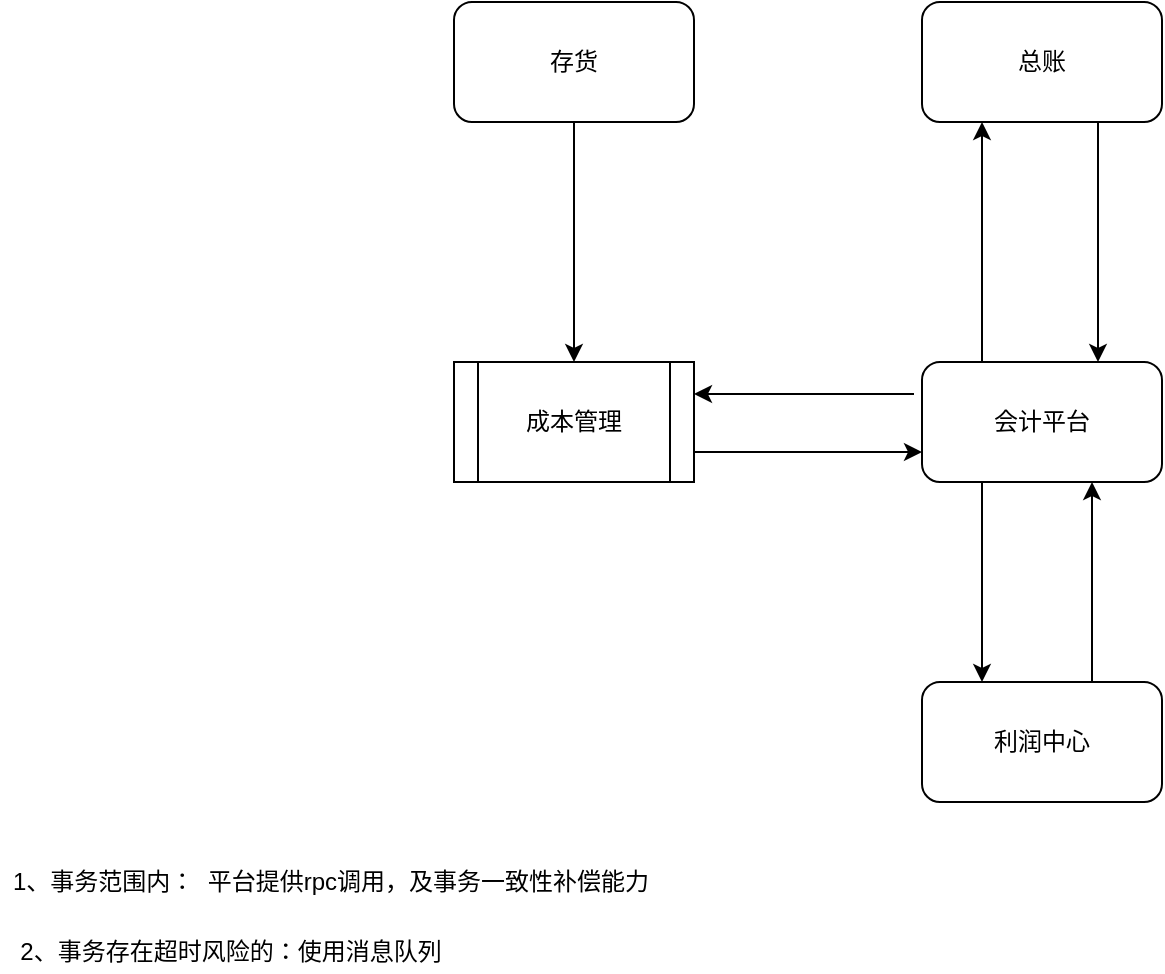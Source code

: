 <mxfile version="12.7.2" type="github"><diagram id="6uXkGhZr5pgh-2xZ41Ec" name="第 1 页"><mxGraphModel dx="2032" dy="629" grid="1" gridSize="10" guides="1" tooltips="1" connect="1" arrows="1" fold="1" page="1" pageScale="1" pageWidth="827" pageHeight="1169" math="0" shadow="0"><root><mxCell id="0"/><mxCell id="1" parent="0"/><mxCell id="FpkynAk1dJjQP5pkURWO-1" value="成本管理" style="shape=process;whiteSpace=wrap;html=1;backgroundOutline=1;" vertex="1" parent="1"><mxGeometry x="180" y="250" width="120" height="60" as="geometry"/></mxCell><mxCell id="FpkynAk1dJjQP5pkURWO-10" style="edgeStyle=orthogonalEdgeStyle;rounded=0;orthogonalLoop=1;jettySize=auto;html=1;exitX=0.5;exitY=1;exitDx=0;exitDy=0;entryX=0.5;entryY=0;entryDx=0;entryDy=0;" edge="1" parent="1" source="FpkynAk1dJjQP5pkURWO-2" target="FpkynAk1dJjQP5pkURWO-1"><mxGeometry relative="1" as="geometry"/></mxCell><mxCell id="FpkynAk1dJjQP5pkURWO-2" value="存货" style="rounded=1;whiteSpace=wrap;html=1;" vertex="1" parent="1"><mxGeometry x="180" y="70" width="120" height="60" as="geometry"/></mxCell><mxCell id="FpkynAk1dJjQP5pkURWO-13" style="edgeStyle=orthogonalEdgeStyle;rounded=0;orthogonalLoop=1;jettySize=auto;html=1;exitX=0.25;exitY=1;exitDx=0;exitDy=0;entryX=0.25;entryY=0;entryDx=0;entryDy=0;" edge="1" parent="1" source="FpkynAk1dJjQP5pkURWO-3" target="FpkynAk1dJjQP5pkURWO-5"><mxGeometry relative="1" as="geometry"/></mxCell><mxCell id="FpkynAk1dJjQP5pkURWO-14" style="edgeStyle=orthogonalEdgeStyle;rounded=0;orthogonalLoop=1;jettySize=auto;html=1;exitX=0.25;exitY=0;exitDx=0;exitDy=0;entryX=0.25;entryY=1;entryDx=0;entryDy=0;" edge="1" parent="1" source="FpkynAk1dJjQP5pkURWO-3" target="FpkynAk1dJjQP5pkURWO-4"><mxGeometry relative="1" as="geometry"/></mxCell><mxCell id="FpkynAk1dJjQP5pkURWO-3" value="会计平台" style="rounded=1;whiteSpace=wrap;html=1;" vertex="1" parent="1"><mxGeometry x="414" y="250" width="120" height="60" as="geometry"/></mxCell><mxCell id="FpkynAk1dJjQP5pkURWO-4" value="总账" style="rounded=1;whiteSpace=wrap;html=1;" vertex="1" parent="1"><mxGeometry x="414" y="70" width="120" height="60" as="geometry"/></mxCell><mxCell id="FpkynAk1dJjQP5pkURWO-8" style="edgeStyle=orthogonalEdgeStyle;rounded=0;orthogonalLoop=1;jettySize=auto;html=1;exitX=0.5;exitY=0;exitDx=0;exitDy=0;entryX=0.5;entryY=1;entryDx=0;entryDy=0;" edge="1" parent="1"><mxGeometry relative="1" as="geometry"><mxPoint x="499" y="410" as="sourcePoint"/><mxPoint x="499" y="310" as="targetPoint"/></mxGeometry></mxCell><mxCell id="FpkynAk1dJjQP5pkURWO-5" value="利润中心" style="rounded=1;whiteSpace=wrap;html=1;" vertex="1" parent="1"><mxGeometry x="414" y="410" width="120" height="60" as="geometry"/></mxCell><mxCell id="FpkynAk1dJjQP5pkURWO-6" value="" style="endArrow=classic;html=1;exitX=0.5;exitY=1;exitDx=0;exitDy=0;entryX=0.5;entryY=0;entryDx=0;entryDy=0;" edge="1" parent="1"><mxGeometry width="50" height="50" relative="1" as="geometry"><mxPoint x="502" y="130" as="sourcePoint"/><mxPoint x="502" y="250" as="targetPoint"/><Array as="points"><mxPoint x="502" y="170"/></Array></mxGeometry></mxCell><mxCell id="FpkynAk1dJjQP5pkURWO-7" value="" style="endArrow=classic;html=1;entryX=1;entryY=0.25;entryDx=0;entryDy=0;" edge="1" parent="1"><mxGeometry width="50" height="50" relative="1" as="geometry"><mxPoint x="410" y="266" as="sourcePoint"/><mxPoint x="300" y="266" as="targetPoint"/></mxGeometry></mxCell><mxCell id="FpkynAk1dJjQP5pkURWO-11" value="" style="endArrow=classic;html=1;exitX=1;exitY=0.75;exitDx=0;exitDy=0;entryX=0;entryY=0.75;entryDx=0;entryDy=0;" edge="1" parent="1" source="FpkynAk1dJjQP5pkURWO-1" target="FpkynAk1dJjQP5pkURWO-3"><mxGeometry width="50" height="50" relative="1" as="geometry"><mxPoint x="320" y="320" as="sourcePoint"/><mxPoint x="370" y="270" as="targetPoint"/></mxGeometry></mxCell><mxCell id="FpkynAk1dJjQP5pkURWO-15" value="1、事务范围内：&amp;nbsp; 平台提供rpc调用，及事务一致性补偿能力" style="text;html=1;align=center;verticalAlign=middle;resizable=0;points=[];autosize=1;" vertex="1" parent="1"><mxGeometry x="-47" y="500" width="330" height="20" as="geometry"/></mxCell><mxCell id="FpkynAk1dJjQP5pkURWO-22" value="2、事务存在超时风险的：使用消息队列" style="text;html=1;align=center;verticalAlign=middle;resizable=0;points=[];autosize=1;" vertex="1" parent="1"><mxGeometry x="-47" y="535" width="230" height="20" as="geometry"/></mxCell></root></mxGraphModel></diagram></mxfile>